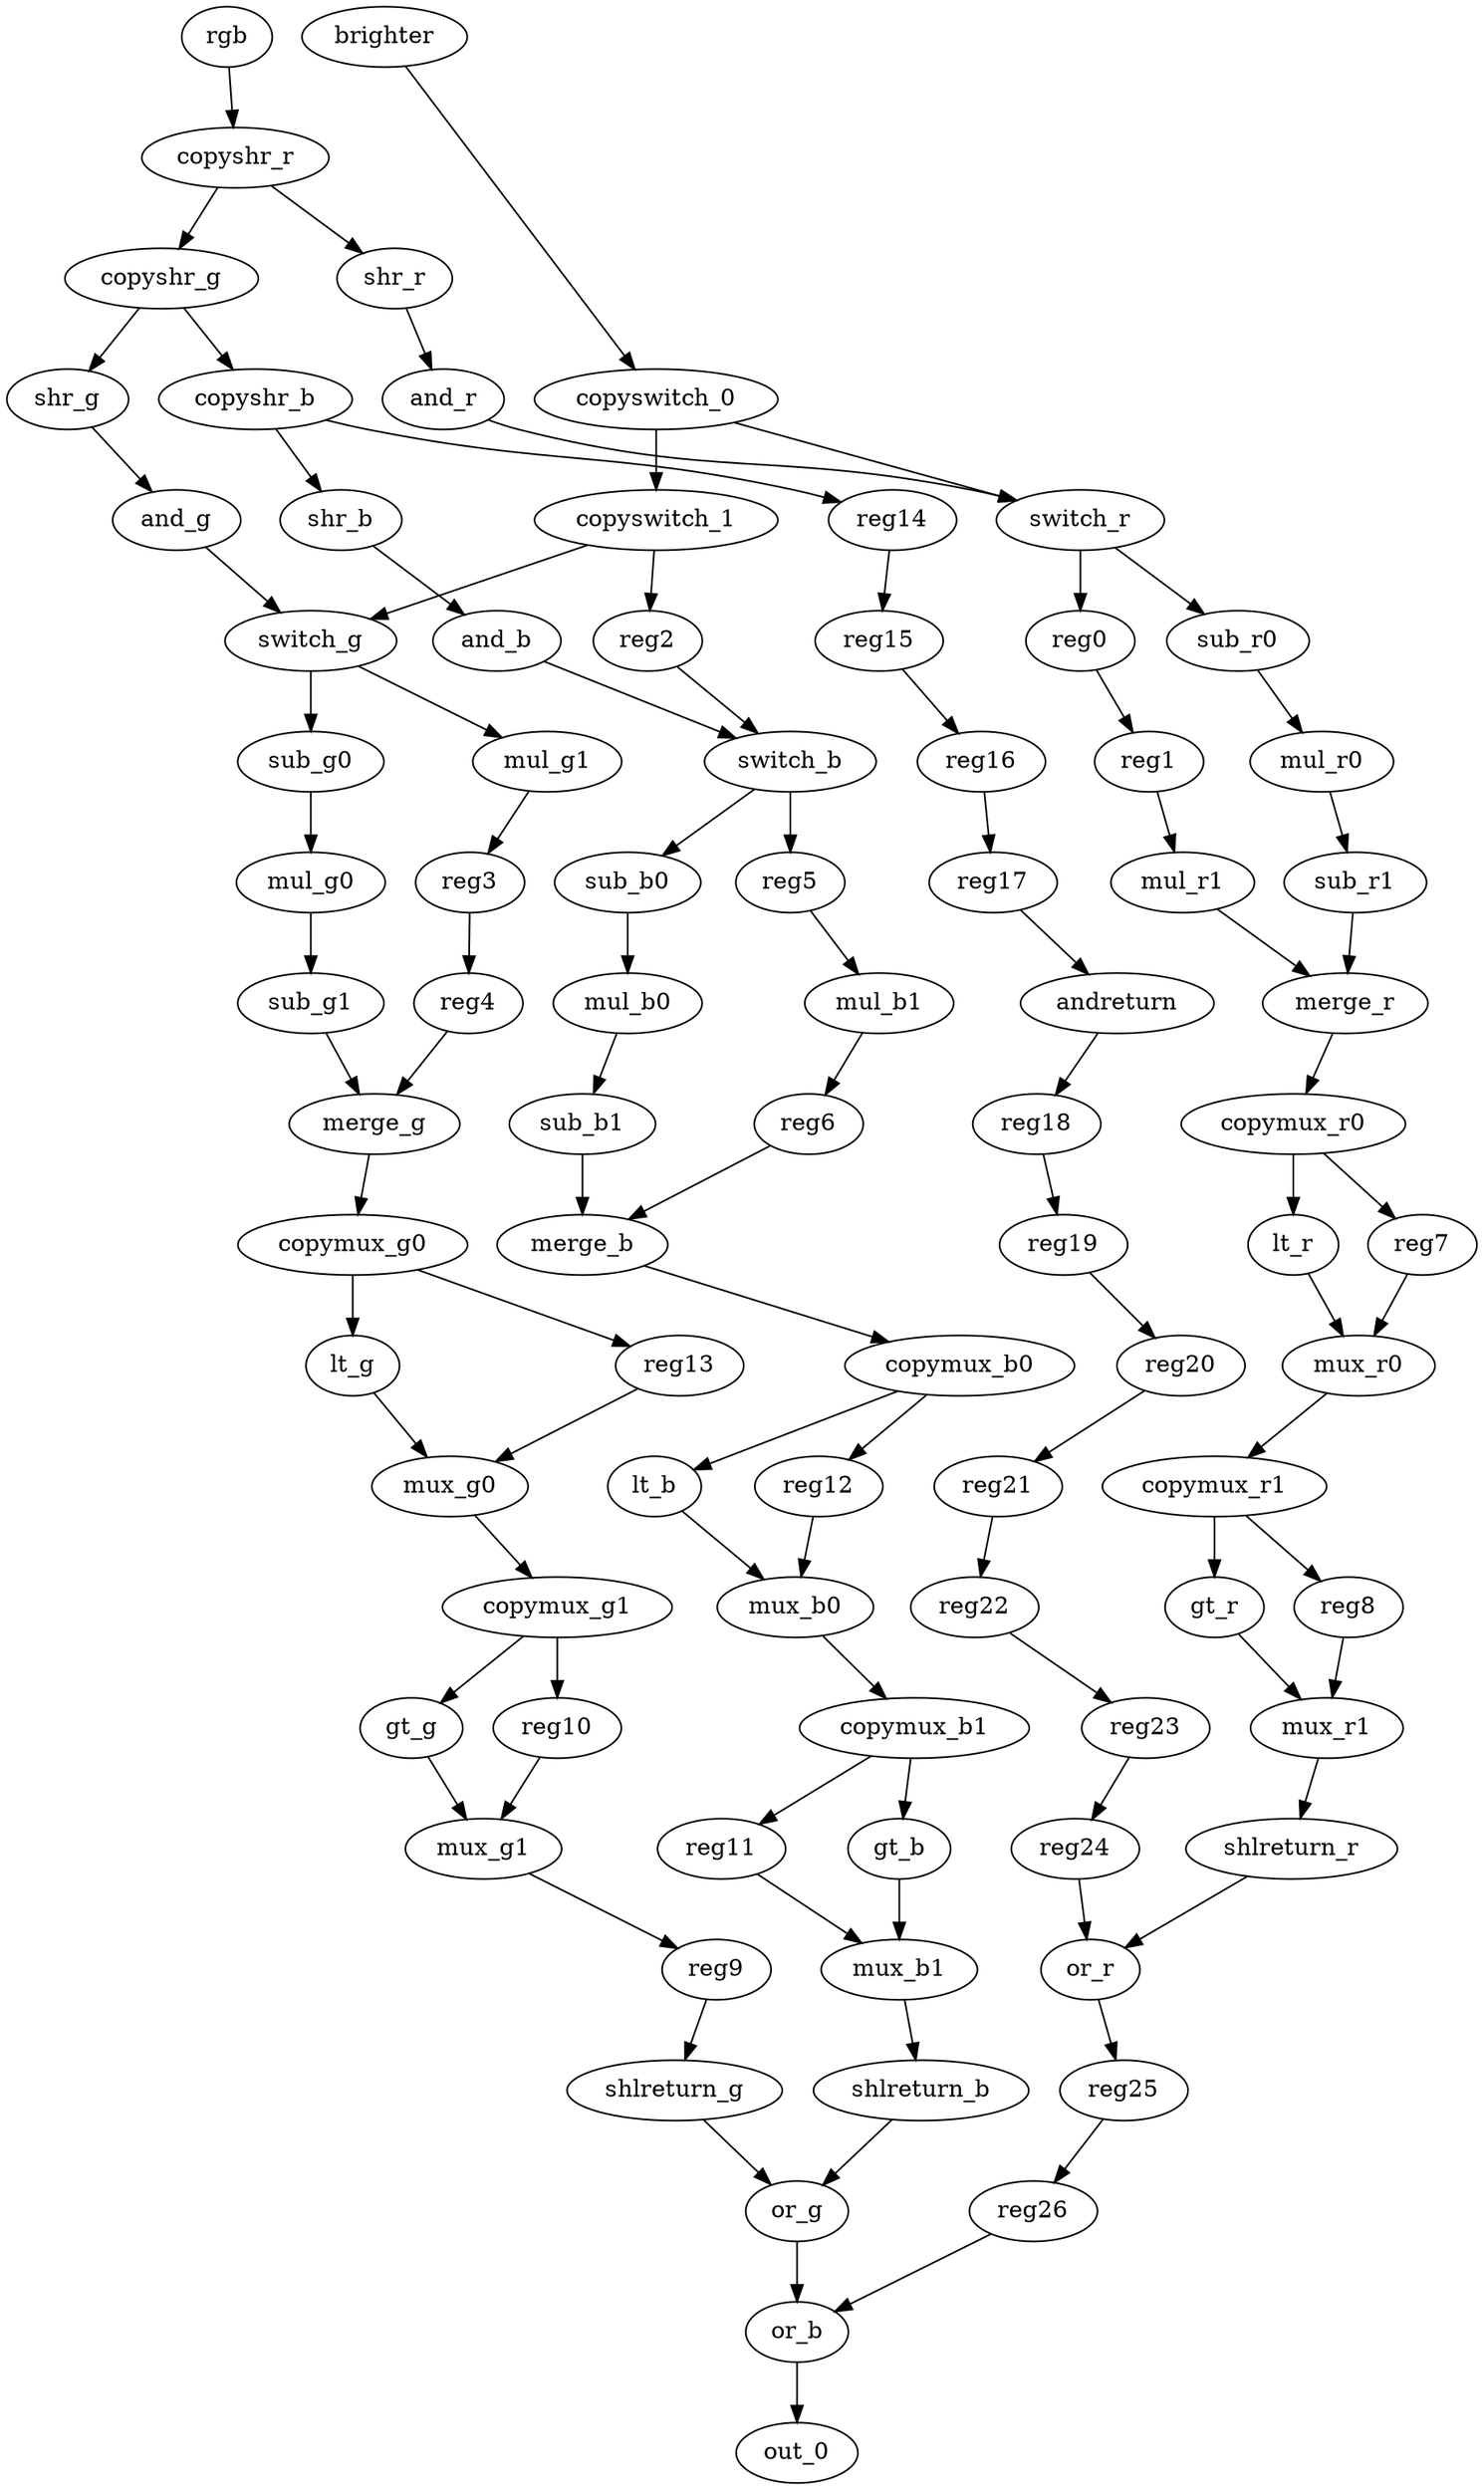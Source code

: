 digraph G {
    and_g;
    switch_g;
    copymux_r0;
    lt_r;
    reg7;
    or_r;
    reg25;
    sub_g0;
    mul_g0;
    copymux_b1;
    reg11;
    gt_b;
    switch_r;
    sub_r0;
    reg0;
    switch_b;
    sub_b0;
    reg5;
    sub_g1;
    copyshr_b;
    shr_b;
    reg14;
    sub_r1;
    merge_r;
    lt_g;
    mux_g0;
    copymux_g1;
    gt_g;
    reg10;
    gt_r;
    mux_r1;
    mul_b0;
    shr_g;
    and_b;
    brighter;
    copyswitch_0;
    copyswitch_1;
    reg2;
    mul_g1;
    reg3;
    mul_b1;
    reg6;
    mux_r0;
    copymux_r1;
    copyshr_r;
    shr_r;
    copyshr_g;
    or_b;
    out_0;
    andreturn;
    reg18;
    or_g;
    shlreturn_g;
    shlreturn_r;
    copymux_b0;
    lt_b;
    reg12;
    mul_r0;
    mux_b1;
    shlreturn_b;
    merge_g;
    copymux_g0;
    mux_g1;
    reg13;
    sub_b1;
    merge_b;
    and_r;
    mux_b0;
    reg9;
    reg8;
    mul_r1;
    rgb;
    reg4;
    reg19;
    reg20;
    reg21;
    reg22;
    reg23;
    reg24;
    reg26;
    reg1;
    reg15;
    reg16;
    reg17;
    and_g -> switch_g [weight=0];
    switch_g -> mul_g1 [weight=0];
    switch_g -> sub_g0 [weight=1];
    copymux_r0 -> lt_r [weight=2];
    copymux_r0 -> reg7 [weight=0];
    lt_r -> mux_r0 [weight=0];
    reg7 -> mux_r0 [weight=0];
    or_r -> reg25 [weight=0];
    reg25 -> reg26 [weight=0];
    sub_g0 -> mul_g0 [weight=1];
    mul_g0 -> sub_g1 [weight=0];
    copymux_b1 -> reg11 [weight=0];
    copymux_b1 -> gt_b [weight=0];
    reg11 -> mux_b1 [weight=0];
    gt_b -> mux_b1 [weight=2];
    switch_r -> sub_r0 [weight=0];
    switch_r -> reg0 [weight=2];
    sub_r0 -> mul_r0 [weight=0];
    reg0 -> reg1 [weight=0];
    switch_b -> sub_b0 [weight=0];
    switch_b -> reg5 [weight=3];
    sub_b0 -> mul_b0 [weight=1];
    reg5 -> mul_b1 [weight=0];
    sub_g1 -> merge_g [weight=0];
    copyshr_b -> shr_b [weight=0];
    copyshr_b -> reg14 [weight=0];
    shr_b -> and_b [weight=0];
    reg14 -> reg15 [weight=0];
    sub_r1 -> merge_r [weight=0];
    merge_r -> copymux_r0 [weight=0];
    lt_g -> mux_g0 [weight=0];
    mux_g0 -> copymux_g1 [weight=0];
    copymux_g1 -> gt_g [weight=0];
    copymux_g1 -> reg10 [weight=1];
    gt_g -> mux_g1 [weight=0];
    reg10 -> mux_g1 [weight=0];
    gt_r -> mux_r1 [weight=0];
    mux_r1 -> shlreturn_r [weight=0];
    mul_b0 -> sub_b1 [weight=0];
    shr_g -> and_g [weight=0];
    and_b -> switch_b [weight=0];
    brighter -> copyswitch_0 [weight=0];
    copyswitch_0 -> switch_r [weight=0];
    copyswitch_0 -> copyswitch_1 [weight=1];
    copyswitch_1 -> reg2 [weight=0];
    copyswitch_1 -> switch_g [weight=0];
    reg2 -> switch_b [weight=0];
    mul_g1 -> reg3 [weight=0];
    reg3 -> reg4 [weight=0];
    mul_b1 -> reg6 [weight=0];
    reg6 -> merge_b [weight=0];
    mux_r0 -> copymux_r1 [weight=0];
    copymux_r1 -> gt_r [weight=1];
    copymux_r1 -> reg8 [weight=0];
    copyshr_r -> shr_r [weight=0];
    copyshr_r -> copyshr_g [weight=0];
    shr_r -> and_r [weight=0];
    copyshr_g -> shr_g [weight=0];
    copyshr_g -> copyshr_b [weight=0];
    or_b -> out_0 [weight=0];
    andreturn -> reg18 [weight=0];
    reg18 -> reg19 [weight=0];
    or_g -> or_b [weight=1];
    shlreturn_g -> or_g [weight=0];
    shlreturn_r -> or_r [weight=0];
    copymux_b0 -> lt_b [weight=0];
    copymux_b0 -> reg12 [weight=0];
    lt_b -> mux_b0 [weight=0];
    reg12 -> mux_b0 [weight=0];
    mul_r0 -> sub_r1 [weight=0];
    mux_b1 -> shlreturn_b [weight=0];
    shlreturn_b -> or_g [weight=0];
    merge_g -> copymux_g0 [weight=0];
    copymux_g0 -> lt_g [weight=2];
    copymux_g0 -> reg13 [weight=0];
    mux_g1 -> reg9 [weight=0];
    reg13 -> mux_g0 [weight=0];
    sub_b1 -> merge_b [weight=1];
    merge_b -> copymux_b0 [weight=0];
    and_r -> switch_r [weight=0];
    mux_b0 -> copymux_b1 [weight=0];
    reg9 -> shlreturn_g [weight=0];
    reg8 -> mux_r1 [weight=0];
    mul_r1 -> merge_r [weight=0];
    rgb -> copyshr_r [weight=0];
    reg4 -> merge_g [weight=0];
    reg19 -> reg20 [weight=0];
    reg20 -> reg21 [weight=0];
    reg21 -> reg22 [weight=0];
    reg22 -> reg23 [weight=0];
    reg23 -> reg24 [weight=0];
    reg24 -> or_r [weight=0];
    reg26 -> or_b [weight=0];
    reg1 -> mul_r1 [weight=0];
    reg15 -> reg16 [weight=0];
    reg16 -> reg17 [weight=0];
    reg17 -> andreturn [weight=0];
}
